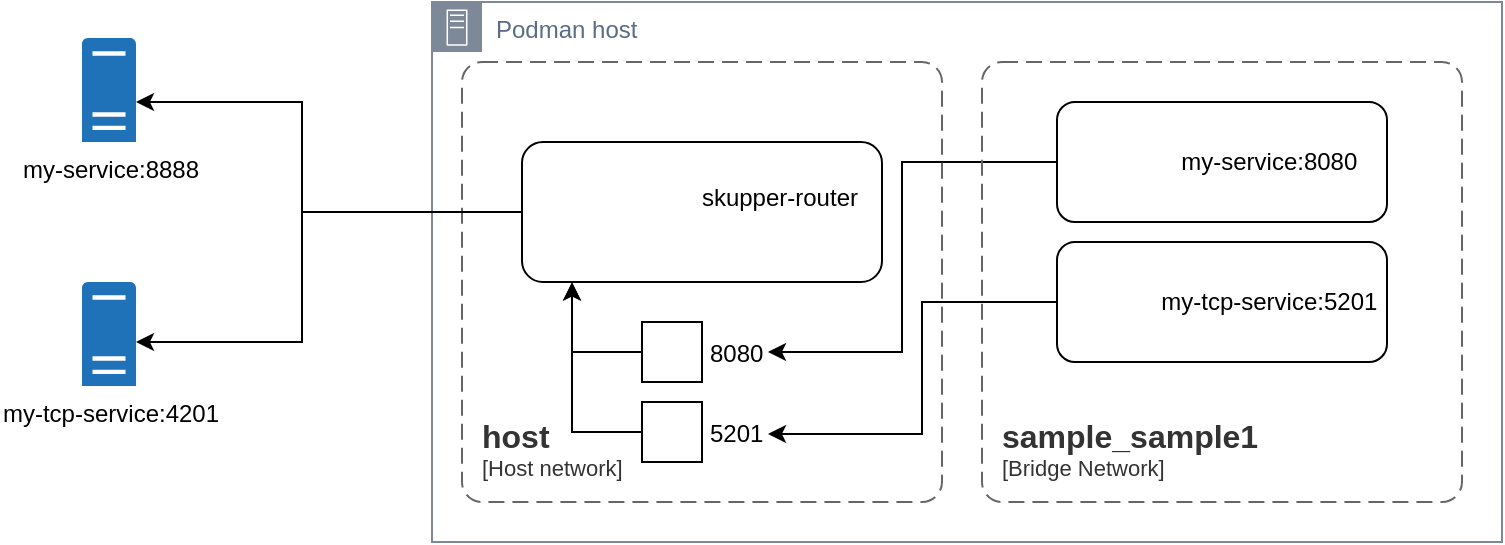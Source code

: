 <mxfile version="24.1.0" type="device">
  <diagram name="Page-1" id="fqjJIMyGEyLriEQkknpv">
    <mxGraphModel dx="989" dy="494" grid="1" gridSize="10" guides="1" tooltips="1" connect="1" arrows="1" fold="1" page="1" pageScale="1" pageWidth="850" pageHeight="1100" math="0" shadow="0">
      <root>
        <mxCell id="0" />
        <mxCell id="1" parent="0" />
        <mxCell id="u_xR3J-K0KoO75LIoVnP-2" value="my-service:8888" style="sketch=0;pointerEvents=1;shadow=0;dashed=0;html=1;strokeColor=none;labelPosition=center;verticalLabelPosition=bottom;verticalAlign=top;outlineConnect=0;align=center;shape=mxgraph.office.servers.physical_host;fillColor=#2072B8;" parent="1" vertex="1">
          <mxGeometry x="130" y="68" width="27" height="52" as="geometry" />
        </mxCell>
        <mxCell id="u_xR3J-K0KoO75LIoVnP-14" value="Podman host" style="points=[[0,0],[0.25,0],[0.5,0],[0.75,0],[1,0],[1,0.25],[1,0.5],[1,0.75],[1,1],[0.75,1],[0.5,1],[0.25,1],[0,1],[0,0.75],[0,0.5],[0,0.25]];outlineConnect=0;gradientColor=none;html=1;whiteSpace=wrap;fontSize=12;fontStyle=0;container=1;pointerEvents=0;collapsible=0;recursiveResize=0;shape=mxgraph.aws4.group;grIcon=mxgraph.aws4.group_on_premise;strokeColor=#7D8998;fillColor=none;verticalAlign=top;align=left;spacingLeft=30;fontColor=#5A6C86;dashed=0;" parent="1" vertex="1">
          <mxGeometry x="305" y="50" width="535" height="270" as="geometry" />
        </mxCell>
        <mxCell id="_p0oJx6fUSaqq7kiMBFW-30" style="edgeStyle=orthogonalEdgeStyle;rounded=0;orthogonalLoop=1;jettySize=auto;html=1;" edge="1" parent="u_xR3J-K0KoO75LIoVnP-14" source="_p0oJx6fUSaqq7kiMBFW-15">
          <mxGeometry relative="1" as="geometry">
            <mxPoint x="168" y="175" as="targetPoint" />
            <Array as="points">
              <mxPoint x="235" y="80" />
              <mxPoint x="235" y="175" />
            </Array>
          </mxGeometry>
        </mxCell>
        <mxCell id="_p0oJx6fUSaqq7kiMBFW-15" value="my-service:8080&amp;nbsp; &amp;nbsp;&amp;nbsp;" style="rounded=1;whiteSpace=wrap;html=1;align=right;" vertex="1" parent="u_xR3J-K0KoO75LIoVnP-14">
          <mxGeometry x="312.5" y="50" width="165" height="60" as="geometry" />
        </mxCell>
        <mxCell id="_p0oJx6fUSaqq7kiMBFW-16" value="" style="shape=image;verticalLabelPosition=bottom;labelBackgroundColor=default;verticalAlign=top;aspect=fixed;imageAspect=0;image=https://www.justinleegrant.com/assets/img/2021/podman.png;" vertex="1" parent="u_xR3J-K0KoO75LIoVnP-14">
          <mxGeometry x="319.5" y="56.94" width="46.324" height="46.118" as="geometry" />
        </mxCell>
        <object placeholders="1" c4Name="sample_sample1" c4Type="ContainerScopeBoundary" c4Application="Bridge Network" label="&lt;font style=&quot;font-size: 16px&quot;&gt;&lt;b&gt;&lt;div style=&quot;text-align: left&quot;&gt;%c4Name%&lt;/div&gt;&lt;/b&gt;&lt;/font&gt;&lt;div style=&quot;text-align: left&quot;&gt;[%c4Application%]&lt;/div&gt;" id="_p0oJx6fUSaqq7kiMBFW-17">
          <mxCell style="rounded=1;fontSize=11;whiteSpace=wrap;html=1;dashed=1;arcSize=20;fillColor=none;strokeColor=#666666;fontColor=#333333;labelBackgroundColor=none;align=left;verticalAlign=bottom;labelBorderColor=none;spacingTop=0;spacing=10;dashPattern=8 4;metaEdit=1;rotatable=0;perimeter=rectanglePerimeter;noLabel=0;labelPadding=0;allowArrows=0;connectable=0;expand=0;recursiveResize=0;editable=1;pointerEvents=0;absoluteArcSize=1;points=[[0.25,0,0],[0.5,0,0],[0.75,0,0],[1,0.25,0],[1,0.5,0],[1,0.75,0],[0.75,1,0],[0.5,1,0],[0.25,1,0],[0,0.75,0],[0,0.5,0],[0,0.25,0]];" vertex="1" parent="u_xR3J-K0KoO75LIoVnP-14">
            <mxGeometry x="275" y="30" width="240" height="220" as="geometry" />
          </mxCell>
        </object>
        <mxCell id="_p0oJx6fUSaqq7kiMBFW-31" style="edgeStyle=orthogonalEdgeStyle;rounded=0;orthogonalLoop=1;jettySize=auto;html=1;" edge="1" parent="u_xR3J-K0KoO75LIoVnP-14" source="_p0oJx6fUSaqq7kiMBFW-20">
          <mxGeometry relative="1" as="geometry">
            <mxPoint x="168" y="216" as="targetPoint" />
            <Array as="points">
              <mxPoint x="245" y="150" />
              <mxPoint x="245" y="216" />
            </Array>
          </mxGeometry>
        </mxCell>
        <mxCell id="_p0oJx6fUSaqq7kiMBFW-20" value="my-tcp-service:5201&amp;nbsp;" style="rounded=1;whiteSpace=wrap;html=1;align=right;" vertex="1" parent="u_xR3J-K0KoO75LIoVnP-14">
          <mxGeometry x="312.5" y="120" width="165" height="60" as="geometry" />
        </mxCell>
        <mxCell id="_p0oJx6fUSaqq7kiMBFW-21" value="" style="shape=image;verticalLabelPosition=bottom;labelBackgroundColor=default;verticalAlign=top;aspect=fixed;imageAspect=0;image=https://www.justinleegrant.com/assets/img/2021/podman.png;" vertex="1" parent="u_xR3J-K0KoO75LIoVnP-14">
          <mxGeometry x="319.5" y="126.94" width="46.324" height="46.118" as="geometry" />
        </mxCell>
        <object placeholders="1" c4Name="host" c4Type="ContainerScopeBoundary" c4Application="Host network" label="&lt;font style=&quot;font-size: 16px&quot;&gt;&lt;b&gt;&lt;div style=&quot;text-align: left&quot;&gt;%c4Name%&lt;/div&gt;&lt;/b&gt;&lt;/font&gt;&lt;div style=&quot;text-align: left&quot;&gt;[%c4Application%]&lt;/div&gt;" id="_p0oJx6fUSaqq7kiMBFW-23">
          <mxCell style="rounded=1;fontSize=11;whiteSpace=wrap;html=1;dashed=1;arcSize=20;fillColor=none;strokeColor=#666666;fontColor=#333333;labelBackgroundColor=none;align=left;verticalAlign=bottom;labelBorderColor=none;spacingTop=0;spacing=10;dashPattern=8 4;metaEdit=1;rotatable=0;perimeter=rectanglePerimeter;noLabel=0;labelPadding=0;allowArrows=0;connectable=0;expand=0;recursiveResize=0;editable=1;pointerEvents=0;absoluteArcSize=1;points=[[0.25,0,0],[0.5,0,0],[0.75,0,0],[1,0.25,0],[1,0.5,0],[1,0.75,0],[0.75,1,0],[0.5,1,0],[0.25,1,0],[0,0.75,0],[0,0.5,0],[0,0.25,0]];" vertex="1" parent="u_xR3J-K0KoO75LIoVnP-14">
            <mxGeometry x="15" y="30" width="240" height="220" as="geometry" />
          </mxCell>
        </object>
        <mxCell id="u_xR3J-K0KoO75LIoVnP-15" value="" style="group" parent="u_xR3J-K0KoO75LIoVnP-14" vertex="1" connectable="0">
          <mxGeometry x="45" y="70" width="180" height="70" as="geometry" />
        </mxCell>
        <mxCell id="u_xR3J-K0KoO75LIoVnP-3" value="&lt;blockquote style=&quot;margin: 0 0 0 40px; border: none; padding: 0px;&quot;&gt;skupper-router&amp;nbsp; &amp;nbsp;&lt;br&gt;&lt;br&gt;&lt;/blockquote&gt;" style="rounded=1;whiteSpace=wrap;html=1;align=right;" parent="u_xR3J-K0KoO75LIoVnP-15" vertex="1">
          <mxGeometry width="180" height="70" as="geometry" />
        </mxCell>
        <mxCell id="u_xR3J-K0KoO75LIoVnP-9" value="" style="shape=image;verticalLabelPosition=bottom;labelBackgroundColor=default;verticalAlign=top;aspect=fixed;imageAspect=0;image=https://www.justinleegrant.com/assets/img/2021/podman.png;" parent="u_xR3J-K0KoO75LIoVnP-15" vertex="1">
          <mxGeometry x="20" y="7" width="46.324" height="46.118" as="geometry" />
        </mxCell>
        <mxCell id="_p0oJx6fUSaqq7kiMBFW-27" value="8080" style="fontStyle=0;labelPosition=right;verticalLabelPosition=middle;align=left;verticalAlign=middle;spacingLeft=2;" vertex="1" parent="u_xR3J-K0KoO75LIoVnP-14">
          <mxGeometry x="105" y="160" width="30" height="30" as="geometry" />
        </mxCell>
        <mxCell id="_p0oJx6fUSaqq7kiMBFW-28" value="5201" style="fontStyle=0;labelPosition=right;verticalLabelPosition=middle;align=left;verticalAlign=middle;spacingLeft=2;" vertex="1" parent="u_xR3J-K0KoO75LIoVnP-14">
          <mxGeometry x="105" y="200" width="30" height="30" as="geometry" />
        </mxCell>
        <mxCell id="_p0oJx6fUSaqq7kiMBFW-32" style="edgeStyle=orthogonalEdgeStyle;rounded=0;orthogonalLoop=1;jettySize=auto;html=1;entryX=0.14;entryY=1.001;entryDx=0;entryDy=0;entryPerimeter=0;" edge="1" parent="u_xR3J-K0KoO75LIoVnP-14" source="_p0oJx6fUSaqq7kiMBFW-28" target="u_xR3J-K0KoO75LIoVnP-3">
          <mxGeometry relative="1" as="geometry">
            <mxPoint x="70" y="140" as="targetPoint" />
            <Array as="points">
              <mxPoint x="70" y="215" />
              <mxPoint x="70" y="140" />
            </Array>
          </mxGeometry>
        </mxCell>
        <mxCell id="_p0oJx6fUSaqq7kiMBFW-34" style="edgeStyle=orthogonalEdgeStyle;rounded=0;orthogonalLoop=1;jettySize=auto;html=1;entryX=0.139;entryY=1.004;entryDx=0;entryDy=0;entryPerimeter=0;" edge="1" parent="u_xR3J-K0KoO75LIoVnP-14" source="_p0oJx6fUSaqq7kiMBFW-27" target="u_xR3J-K0KoO75LIoVnP-3">
          <mxGeometry relative="1" as="geometry">
            <Array as="points">
              <mxPoint x="70" y="175" />
            </Array>
          </mxGeometry>
        </mxCell>
        <mxCell id="_p0oJx6fUSaqq7kiMBFW-3" value="my-tcp-service:4201" style="sketch=0;pointerEvents=1;shadow=0;dashed=0;html=1;strokeColor=none;labelPosition=center;verticalLabelPosition=bottom;verticalAlign=top;outlineConnect=0;align=center;shape=mxgraph.office.servers.physical_host;fillColor=#2072B8;" vertex="1" parent="1">
          <mxGeometry x="130" y="190" width="27" height="52" as="geometry" />
        </mxCell>
        <mxCell id="_p0oJx6fUSaqq7kiMBFW-25" style="edgeStyle=orthogonalEdgeStyle;rounded=0;orthogonalLoop=1;jettySize=auto;html=1;" edge="1" parent="1" source="u_xR3J-K0KoO75LIoVnP-3" target="u_xR3J-K0KoO75LIoVnP-2">
          <mxGeometry relative="1" as="geometry">
            <Array as="points">
              <mxPoint x="240" y="155" />
              <mxPoint x="240" y="100" />
            </Array>
          </mxGeometry>
        </mxCell>
        <mxCell id="_p0oJx6fUSaqq7kiMBFW-26" style="edgeStyle=orthogonalEdgeStyle;rounded=0;orthogonalLoop=1;jettySize=auto;html=1;" edge="1" parent="1" source="u_xR3J-K0KoO75LIoVnP-3" target="_p0oJx6fUSaqq7kiMBFW-3">
          <mxGeometry relative="1" as="geometry">
            <Array as="points">
              <mxPoint x="240" y="155" />
              <mxPoint x="240" y="220" />
            </Array>
          </mxGeometry>
        </mxCell>
      </root>
    </mxGraphModel>
  </diagram>
</mxfile>
